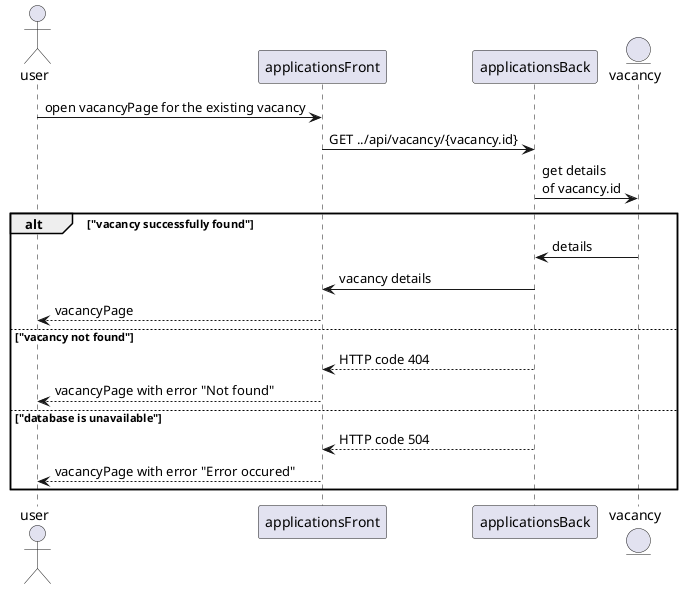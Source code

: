 @startuml "Open the existing vacancy sequence diagram"
skinparam topurl https://github.com/dimonar2186/jobHunter/tree/master/srs/algorithms/
skinparam sequenceReferenceBackgroundColor yellow

    actor "user" as user
    participant "applicationsFront" as front
    participant "applicationsBack" as back
    entity "vacancy" as vacancy

    user -> front : open vacancyPage for the existing vacancy
    front -> back : GET ../api/vacancy/{vacancy.id}
    back -> vacancy : get details \nof vacancy.id
    alt "vacancy successfully found"
        vacancy -> back : details
        back -> front : vacancy details
        front --> user : vacancyPage       
    else "vacancy not found"
        back --> front : HTTP code 404
        front --> user : vacancyPage with error "Not found"
    else "database is unavailable"
        back --> front : HTTP code 504
        front --> user : vacancyPage with error "Error occured"       
    end
@enduml